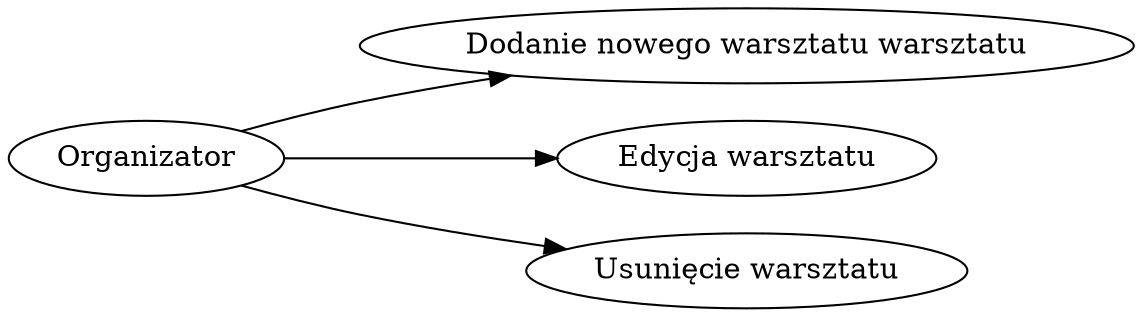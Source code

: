 digraph { rankdir=LR; "Organizator" -> "Dodanie nowego warsztatu warsztatu"
"Organizator" -> "Edycja warsztatu"
"Organizator" -> "Usunięcie warsztatu"
 }